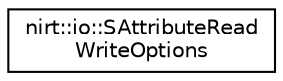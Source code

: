 digraph "Graphical Class Hierarchy"
{
 // LATEX_PDF_SIZE
  edge [fontname="Helvetica",fontsize="10",labelfontname="Helvetica",labelfontsize="10"];
  node [fontname="Helvetica",fontsize="10",shape=record];
  rankdir="LR";
  Node0 [label="nirt::io::SAttributeRead\lWriteOptions",height=0.2,width=0.4,color="black", fillcolor="white", style="filled",URL="$structnirt_1_1io_1_1SAttributeReadWriteOptions.html",tooltip="struct holding data describing options"];
}
